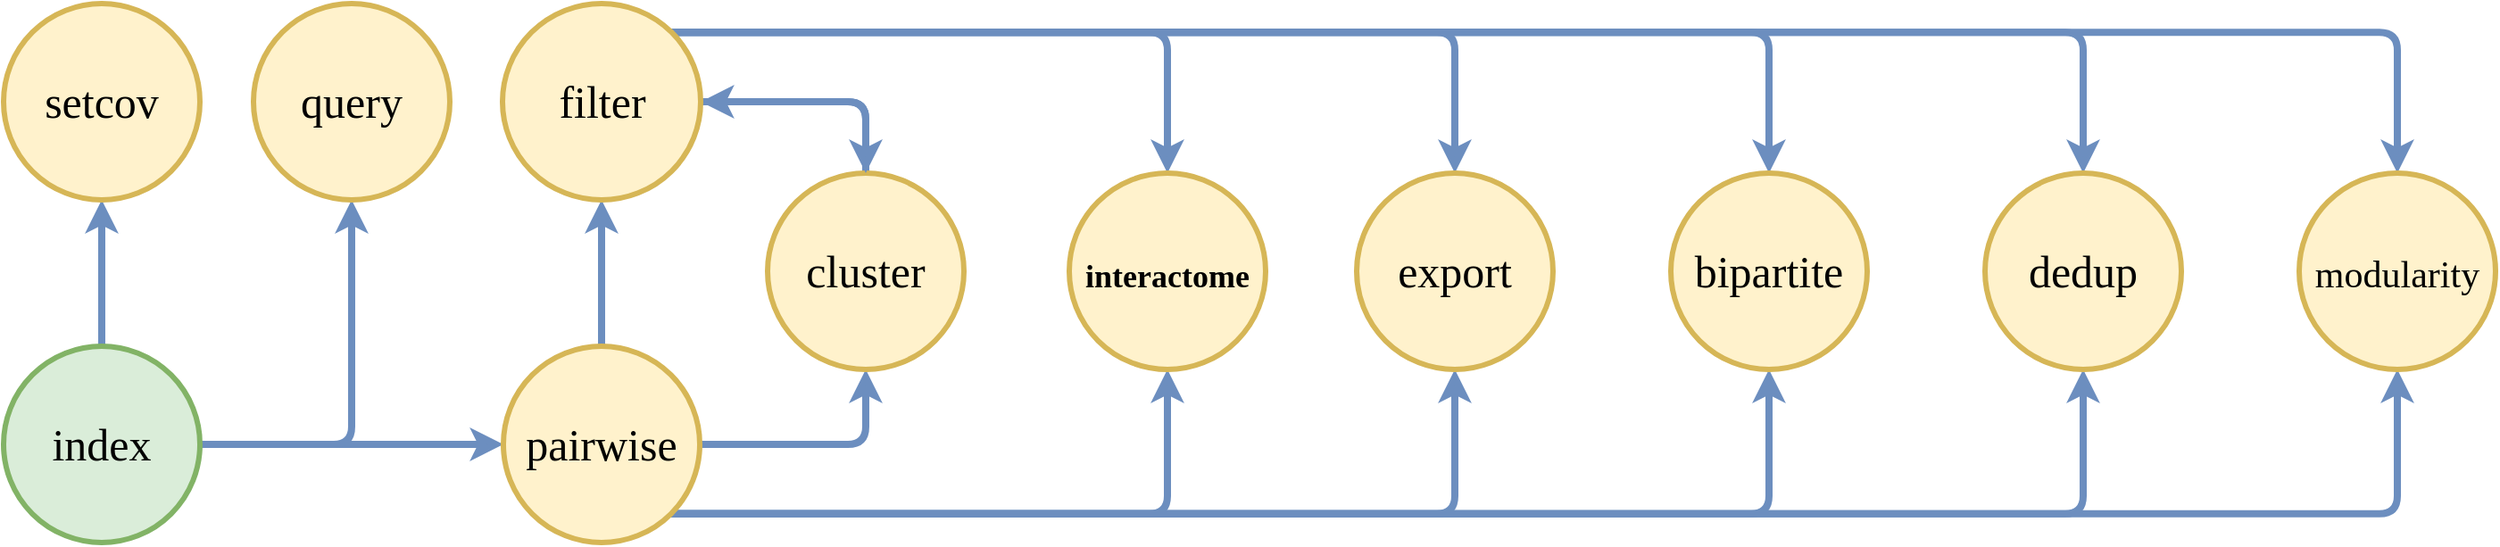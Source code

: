 <mxfile version="21.6.1" type="device">
  <diagram name="Page-1" id="G-pTOAZ0ngyvm14yVZZM">
    <mxGraphModel dx="1726" dy="1007" grid="1" gridSize="1" guides="1" tooltips="1" connect="1" arrows="1" fold="1" page="1" pageScale="1" pageWidth="4681" pageHeight="3300" math="0" shadow="0">
      <root>
        <mxCell id="0" />
        <mxCell id="1" parent="0" />
        <mxCell id="z_xqPQhV2vt22zsW6BBL-17" value="" style="edgeStyle=orthogonalEdgeStyle;rounded=1;orthogonalLoop=1;jettySize=auto;html=1;fontSize=38;fontStyle=1;labelBackgroundColor=none;fontColor=default;strokeWidth=4;fillColor=#dae8fc;strokeColor=#6c8ebf;fontFamily=Comic Sans MS;entryX=0;entryY=0.5;entryDx=0;entryDy=0;" parent="1" source="z_xqPQhV2vt22zsW6BBL-15" target="z_xqPQhV2vt22zsW6BBL-16" edge="1">
          <mxGeometry relative="1" as="geometry">
            <mxPoint x="378" y="615" as="targetPoint" />
          </mxGeometry>
        </mxCell>
        <mxCell id="m7NfxzANGjToQ8AiflsR-14" value="" style="edgeStyle=orthogonalEdgeStyle;shape=connector;rounded=1;orthogonalLoop=1;jettySize=auto;html=1;labelBackgroundColor=none;strokeColor=#6c8ebf;strokeWidth=4;fontFamily=Comic Sans MS;fontSize=38;fontColor=default;endArrow=classic;fillColor=#dae8fc;" parent="1" source="z_xqPQhV2vt22zsW6BBL-15" target="z_xqPQhV2vt22zsW6BBL-28" edge="1">
          <mxGeometry relative="1" as="geometry" />
        </mxCell>
        <mxCell id="ZiLW68C0tdwQ2DPmhxSe-2" style="edgeStyle=orthogonalEdgeStyle;shape=connector;rounded=1;orthogonalLoop=1;jettySize=auto;html=1;exitX=0.5;exitY=0;exitDx=0;exitDy=0;entryX=0.5;entryY=1;entryDx=0;entryDy=0;labelBackgroundColor=none;strokeColor=#6c8ebf;strokeWidth=4;fontFamily=Comic Sans MS;fontSize=38;fontColor=default;endArrow=classic;fillColor=#dae8fc;" edge="1" parent="1" source="z_xqPQhV2vt22zsW6BBL-15" target="m7NfxzANGjToQ8AiflsR-13">
          <mxGeometry relative="1" as="geometry" />
        </mxCell>
        <mxCell id="z_xqPQhV2vt22zsW6BBL-15" value="&lt;font data-font-src=&quot;https://fonts.googleapis.com/css?family=Architects+Daughter&quot;&gt;index&lt;/font&gt;" style="ellipse;whiteSpace=wrap;html=1;aspect=fixed;strokeWidth=3;fontSize=25;rounded=1;labelBackgroundColor=none;fillColor=#DAEDD9;strokeColor=#82b366;fontFamily=Comic Sans MS;fontStyle=0" parent="1" vertex="1">
          <mxGeometry x="120" y="554" width="110" height="110" as="geometry" />
        </mxCell>
        <mxCell id="m7NfxzANGjToQ8AiflsR-19" value="" style="edgeStyle=orthogonalEdgeStyle;shape=connector;rounded=1;orthogonalLoop=1;jettySize=auto;html=1;labelBackgroundColor=none;strokeColor=#6c8ebf;strokeWidth=4;fontFamily=Comic Sans MS;fontSize=38;fontColor=default;endArrow=classic;fillColor=#dae8fc;" parent="1" source="z_xqPQhV2vt22zsW6BBL-16" target="z_xqPQhV2vt22zsW6BBL-19" edge="1">
          <mxGeometry relative="1" as="geometry" />
        </mxCell>
        <mxCell id="m7NfxzANGjToQ8AiflsR-23" style="edgeStyle=orthogonalEdgeStyle;shape=connector;rounded=1;orthogonalLoop=1;jettySize=auto;html=1;exitX=1;exitY=0.5;exitDx=0;exitDy=0;entryX=0.5;entryY=1;entryDx=0;entryDy=0;labelBackgroundColor=none;strokeColor=#6c8ebf;strokeWidth=4;fontFamily=Comic Sans MS;fontSize=38;fontColor=default;endArrow=classic;fillColor=#dae8fc;" parent="1" source="z_xqPQhV2vt22zsW6BBL-16" target="z_xqPQhV2vt22zsW6BBL-18" edge="1">
          <mxGeometry relative="1" as="geometry" />
        </mxCell>
        <mxCell id="m7NfxzANGjToQ8AiflsR-27" style="edgeStyle=orthogonalEdgeStyle;shape=connector;rounded=1;orthogonalLoop=1;jettySize=auto;html=1;exitX=1;exitY=1;exitDx=0;exitDy=0;entryX=0.5;entryY=1;entryDx=0;entryDy=0;labelBackgroundColor=none;strokeColor=#6c8ebf;strokeWidth=4;fontFamily=Comic Sans MS;fontSize=38;fontColor=default;endArrow=classic;fillColor=#dae8fc;" parent="1" source="z_xqPQhV2vt22zsW6BBL-16" target="m7NfxzANGjToQ8AiflsR-1" edge="1">
          <mxGeometry relative="1" as="geometry" />
        </mxCell>
        <mxCell id="m7NfxzANGjToQ8AiflsR-28" style="edgeStyle=orthogonalEdgeStyle;shape=connector;rounded=1;orthogonalLoop=1;jettySize=auto;html=1;exitX=1;exitY=1;exitDx=0;exitDy=0;entryX=0.5;entryY=1;entryDx=0;entryDy=0;labelBackgroundColor=none;strokeColor=#6c8ebf;strokeWidth=4;fontFamily=Comic Sans MS;fontSize=38;fontColor=default;endArrow=classic;fillColor=#dae8fc;" parent="1" source="z_xqPQhV2vt22zsW6BBL-16" target="z_xqPQhV2vt22zsW6BBL-25" edge="1">
          <mxGeometry relative="1" as="geometry" />
        </mxCell>
        <mxCell id="m7NfxzANGjToQ8AiflsR-32" style="edgeStyle=orthogonalEdgeStyle;shape=connector;rounded=1;orthogonalLoop=1;jettySize=auto;html=1;exitX=1;exitY=1;exitDx=0;exitDy=0;entryX=0.5;entryY=1;entryDx=0;entryDy=0;labelBackgroundColor=none;strokeColor=#6c8ebf;strokeWidth=4;fontFamily=Comic Sans MS;fontSize=38;fontColor=default;endArrow=classic;fillColor=#dae8fc;" parent="1" source="z_xqPQhV2vt22zsW6BBL-16" target="m7NfxzANGjToQ8AiflsR-9" edge="1">
          <mxGeometry relative="1" as="geometry" />
        </mxCell>
        <mxCell id="m7NfxzANGjToQ8AiflsR-35" style="edgeStyle=orthogonalEdgeStyle;shape=connector;rounded=1;orthogonalLoop=1;jettySize=auto;html=1;exitX=1;exitY=1;exitDx=0;exitDy=0;entryX=0.5;entryY=1;entryDx=0;entryDy=0;labelBackgroundColor=none;strokeColor=#6c8ebf;strokeWidth=4;fontFamily=Comic Sans MS;fontSize=38;fontColor=default;endArrow=classic;fillColor=#dae8fc;" parent="1" source="z_xqPQhV2vt22zsW6BBL-16" target="m7NfxzANGjToQ8AiflsR-2" edge="1">
          <mxGeometry relative="1" as="geometry" />
        </mxCell>
        <mxCell id="m7NfxzANGjToQ8AiflsR-38" style="edgeStyle=orthogonalEdgeStyle;shape=connector;rounded=1;orthogonalLoop=1;jettySize=auto;html=1;exitX=1;exitY=1;exitDx=0;exitDy=0;entryX=0.5;entryY=1;entryDx=0;entryDy=0;labelBackgroundColor=none;strokeColor=#6c8ebf;strokeWidth=4;fontFamily=Comic Sans MS;fontSize=38;fontColor=default;endArrow=classic;fillColor=#dae8fc;" parent="1" source="z_xqPQhV2vt22zsW6BBL-16" target="m7NfxzANGjToQ8AiflsR-6" edge="1">
          <mxGeometry relative="1" as="geometry" />
        </mxCell>
        <mxCell id="z_xqPQhV2vt22zsW6BBL-16" value="pairwise" style="ellipse;whiteSpace=wrap;html=1;aspect=fixed;strokeWidth=3;fontSize=25;rounded=1;labelBackgroundColor=none;fillColor=#fff2cc;strokeColor=#d6b656;fontFamily=Comic Sans MS;" parent="1" vertex="1">
          <mxGeometry x="400" y="554" width="110" height="110" as="geometry" />
        </mxCell>
        <mxCell id="m7NfxzANGjToQ8AiflsR-25" style="edgeStyle=orthogonalEdgeStyle;shape=connector;rounded=1;orthogonalLoop=1;jettySize=auto;html=1;exitX=0.5;exitY=0;exitDx=0;exitDy=0;entryX=1;entryY=0.5;entryDx=0;entryDy=0;labelBackgroundColor=none;strokeColor=#6c8ebf;strokeWidth=4;fontFamily=Comic Sans MS;fontSize=38;fontColor=default;endArrow=classic;fillColor=#dae8fc;" parent="1" source="z_xqPQhV2vt22zsW6BBL-18" target="z_xqPQhV2vt22zsW6BBL-19" edge="1">
          <mxGeometry relative="1" as="geometry" />
        </mxCell>
        <mxCell id="z_xqPQhV2vt22zsW6BBL-18" value="cluster" style="ellipse;whiteSpace=wrap;html=1;aspect=fixed;strokeWidth=3;fontSize=25;rounded=1;labelBackgroundColor=none;fillColor=#fff2cc;strokeColor=#d6b656;fontFamily=Comic Sans MS;" parent="1" vertex="1">
          <mxGeometry x="548" y="457" width="110" height="110" as="geometry" />
        </mxCell>
        <mxCell id="m7NfxzANGjToQ8AiflsR-22" style="edgeStyle=orthogonalEdgeStyle;shape=connector;rounded=1;orthogonalLoop=1;jettySize=auto;html=1;exitX=1;exitY=0.5;exitDx=0;exitDy=0;entryX=0.5;entryY=0;entryDx=0;entryDy=0;labelBackgroundColor=none;strokeColor=#6c8ebf;strokeWidth=4;fontFamily=Comic Sans MS;fontSize=38;fontColor=default;endArrow=classic;fillColor=#dae8fc;" parent="1" source="z_xqPQhV2vt22zsW6BBL-19" target="z_xqPQhV2vt22zsW6BBL-18" edge="1">
          <mxGeometry relative="1" as="geometry" />
        </mxCell>
        <mxCell id="m7NfxzANGjToQ8AiflsR-26" style="edgeStyle=orthogonalEdgeStyle;shape=connector;rounded=1;orthogonalLoop=1;jettySize=auto;html=1;exitX=1;exitY=0;exitDx=0;exitDy=0;entryX=0.5;entryY=0;entryDx=0;entryDy=0;labelBackgroundColor=none;strokeColor=#6c8ebf;strokeWidth=4;fontFamily=Comic Sans MS;fontSize=38;fontColor=default;endArrow=classic;fillColor=#dae8fc;" parent="1" source="z_xqPQhV2vt22zsW6BBL-19" target="m7NfxzANGjToQ8AiflsR-1" edge="1">
          <mxGeometry relative="1" as="geometry" />
        </mxCell>
        <mxCell id="m7NfxzANGjToQ8AiflsR-29" style="edgeStyle=orthogonalEdgeStyle;shape=connector;rounded=1;orthogonalLoop=1;jettySize=auto;html=1;exitX=1;exitY=0;exitDx=0;exitDy=0;entryX=0.5;entryY=0;entryDx=0;entryDy=0;labelBackgroundColor=none;strokeColor=#6c8ebf;strokeWidth=4;fontFamily=Comic Sans MS;fontSize=38;fontColor=default;endArrow=classic;fillColor=#dae8fc;" parent="1" source="z_xqPQhV2vt22zsW6BBL-19" target="z_xqPQhV2vt22zsW6BBL-25" edge="1">
          <mxGeometry relative="1" as="geometry" />
        </mxCell>
        <mxCell id="m7NfxzANGjToQ8AiflsR-30" style="edgeStyle=orthogonalEdgeStyle;shape=connector;rounded=1;orthogonalLoop=1;jettySize=auto;html=1;exitX=1;exitY=0;exitDx=0;exitDy=0;entryX=0.5;entryY=0;entryDx=0;entryDy=0;labelBackgroundColor=none;strokeColor=#6c8ebf;strokeWidth=4;fontFamily=Comic Sans MS;fontSize=38;fontColor=default;endArrow=classic;fillColor=#dae8fc;" parent="1" source="z_xqPQhV2vt22zsW6BBL-19" target="m7NfxzANGjToQ8AiflsR-9" edge="1">
          <mxGeometry relative="1" as="geometry" />
        </mxCell>
        <mxCell id="m7NfxzANGjToQ8AiflsR-33" style="edgeStyle=orthogonalEdgeStyle;shape=connector;rounded=1;orthogonalLoop=1;jettySize=auto;html=1;exitX=1;exitY=0;exitDx=0;exitDy=0;entryX=0.5;entryY=0;entryDx=0;entryDy=0;labelBackgroundColor=none;strokeColor=#6c8ebf;strokeWidth=4;fontFamily=Comic Sans MS;fontSize=38;fontColor=default;endArrow=classic;fillColor=#dae8fc;" parent="1" source="z_xqPQhV2vt22zsW6BBL-19" target="m7NfxzANGjToQ8AiflsR-2" edge="1">
          <mxGeometry relative="1" as="geometry" />
        </mxCell>
        <mxCell id="m7NfxzANGjToQ8AiflsR-36" style="edgeStyle=orthogonalEdgeStyle;shape=connector;rounded=1;orthogonalLoop=1;jettySize=auto;html=1;exitX=1;exitY=0;exitDx=0;exitDy=0;entryX=0.5;entryY=0;entryDx=0;entryDy=0;labelBackgroundColor=none;strokeColor=#6c8ebf;strokeWidth=4;fontFamily=Comic Sans MS;fontSize=38;fontColor=default;endArrow=classic;fillColor=#dae8fc;" parent="1" source="z_xqPQhV2vt22zsW6BBL-19" target="m7NfxzANGjToQ8AiflsR-6" edge="1">
          <mxGeometry relative="1" as="geometry" />
        </mxCell>
        <mxCell id="z_xqPQhV2vt22zsW6BBL-19" value="filter" style="ellipse;whiteSpace=wrap;html=1;aspect=fixed;strokeWidth=3;fontSize=25;rounded=1;labelBackgroundColor=none;fillColor=#fff2cc;strokeColor=#d6b656;fontFamily=Comic Sans MS;" parent="1" vertex="1">
          <mxGeometry x="399.5" y="362" width="111" height="110" as="geometry" />
        </mxCell>
        <mxCell id="z_xqPQhV2vt22zsW6BBL-25" value="export" style="ellipse;whiteSpace=wrap;html=1;aspect=fixed;strokeWidth=3;fontSize=25;rounded=1;labelBackgroundColor=none;fillColor=#fff2cc;strokeColor=#d6b656;fontFamily=Comic Sans MS;" parent="1" vertex="1">
          <mxGeometry x="878" y="457" width="110" height="110" as="geometry" />
        </mxCell>
        <mxCell id="z_xqPQhV2vt22zsW6BBL-28" value="query" style="ellipse;whiteSpace=wrap;html=1;aspect=fixed;strokeWidth=3;fontSize=25;rounded=1;labelBackgroundColor=none;fillColor=#fff2cc;strokeColor=#d6b656;fontFamily=Comic Sans MS;" parent="1" vertex="1">
          <mxGeometry x="260" y="362" width="110" height="110" as="geometry" />
        </mxCell>
        <mxCell id="m7NfxzANGjToQ8AiflsR-1" value="&lt;font style=&quot;font-size: 18px;&quot;&gt;interactome&lt;/font&gt;" style="ellipse;whiteSpace=wrap;html=1;aspect=fixed;strokeWidth=3;fontSize=25;rounded=1;labelBackgroundColor=none;fillColor=#fff2cc;strokeColor=#d6b656;fontFamily=Comic Sans MS;fontStyle=1" parent="1" vertex="1">
          <mxGeometry x="717" y="457" width="110" height="110" as="geometry" />
        </mxCell>
        <mxCell id="m7NfxzANGjToQ8AiflsR-2" value="&lt;font data-font-src=&quot;https://fonts.googleapis.com/css?family=Architects+Daughter&quot;&gt;dedup&lt;br&gt;&lt;/font&gt;" style="ellipse;whiteSpace=wrap;html=1;aspect=fixed;strokeWidth=3;fontSize=25;rounded=1;labelBackgroundColor=none;fillColor=#fff2cc;strokeColor=#d6b656;fontFamily=Comic Sans MS;" parent="1" vertex="1">
          <mxGeometry x="1230" y="457" width="110" height="110" as="geometry" />
        </mxCell>
        <mxCell id="m7NfxzANGjToQ8AiflsR-6" value="&lt;font style=&quot;font-size: 21px;&quot; data-font-src=&quot;https://fonts.googleapis.com/css?family=Architects+Daughter&quot;&gt;modularity&lt;/font&gt;" style="ellipse;whiteSpace=wrap;html=1;aspect=fixed;strokeWidth=3;fontSize=25;rounded=1;labelBackgroundColor=none;fillColor=#fff2cc;strokeColor=#d6b656;fontFamily=Comic Sans MS;" parent="1" vertex="1">
          <mxGeometry x="1406" y="457" width="110" height="110" as="geometry" />
        </mxCell>
        <mxCell id="m7NfxzANGjToQ8AiflsR-9" value="&lt;font data-font-src=&quot;https://fonts.googleapis.com/css?family=Architects+Daughter&quot;&gt;bipartite&lt;/font&gt;" style="ellipse;whiteSpace=wrap;html=1;aspect=fixed;strokeWidth=3;fontSize=25;rounded=1;labelBackgroundColor=none;fillColor=#fff2cc;strokeColor=#d6b656;fontFamily=Comic Sans MS;" parent="1" vertex="1">
          <mxGeometry x="1054" y="457" width="110" height="110" as="geometry" />
        </mxCell>
        <mxCell id="m7NfxzANGjToQ8AiflsR-13" value="&lt;font data-font-src=&quot;https://fonts.googleapis.com/css?family=Architects+Daughter&quot;&gt;setcov&lt;/font&gt;" style="ellipse;whiteSpace=wrap;html=1;aspect=fixed;strokeWidth=3;fontSize=25;rounded=1;labelBackgroundColor=none;fillColor=#fff2cc;strokeColor=#d6b656;fontFamily=Comic Sans MS;" parent="1" vertex="1">
          <mxGeometry x="120" y="362" width="110" height="110" as="geometry" />
        </mxCell>
      </root>
    </mxGraphModel>
  </diagram>
</mxfile>
